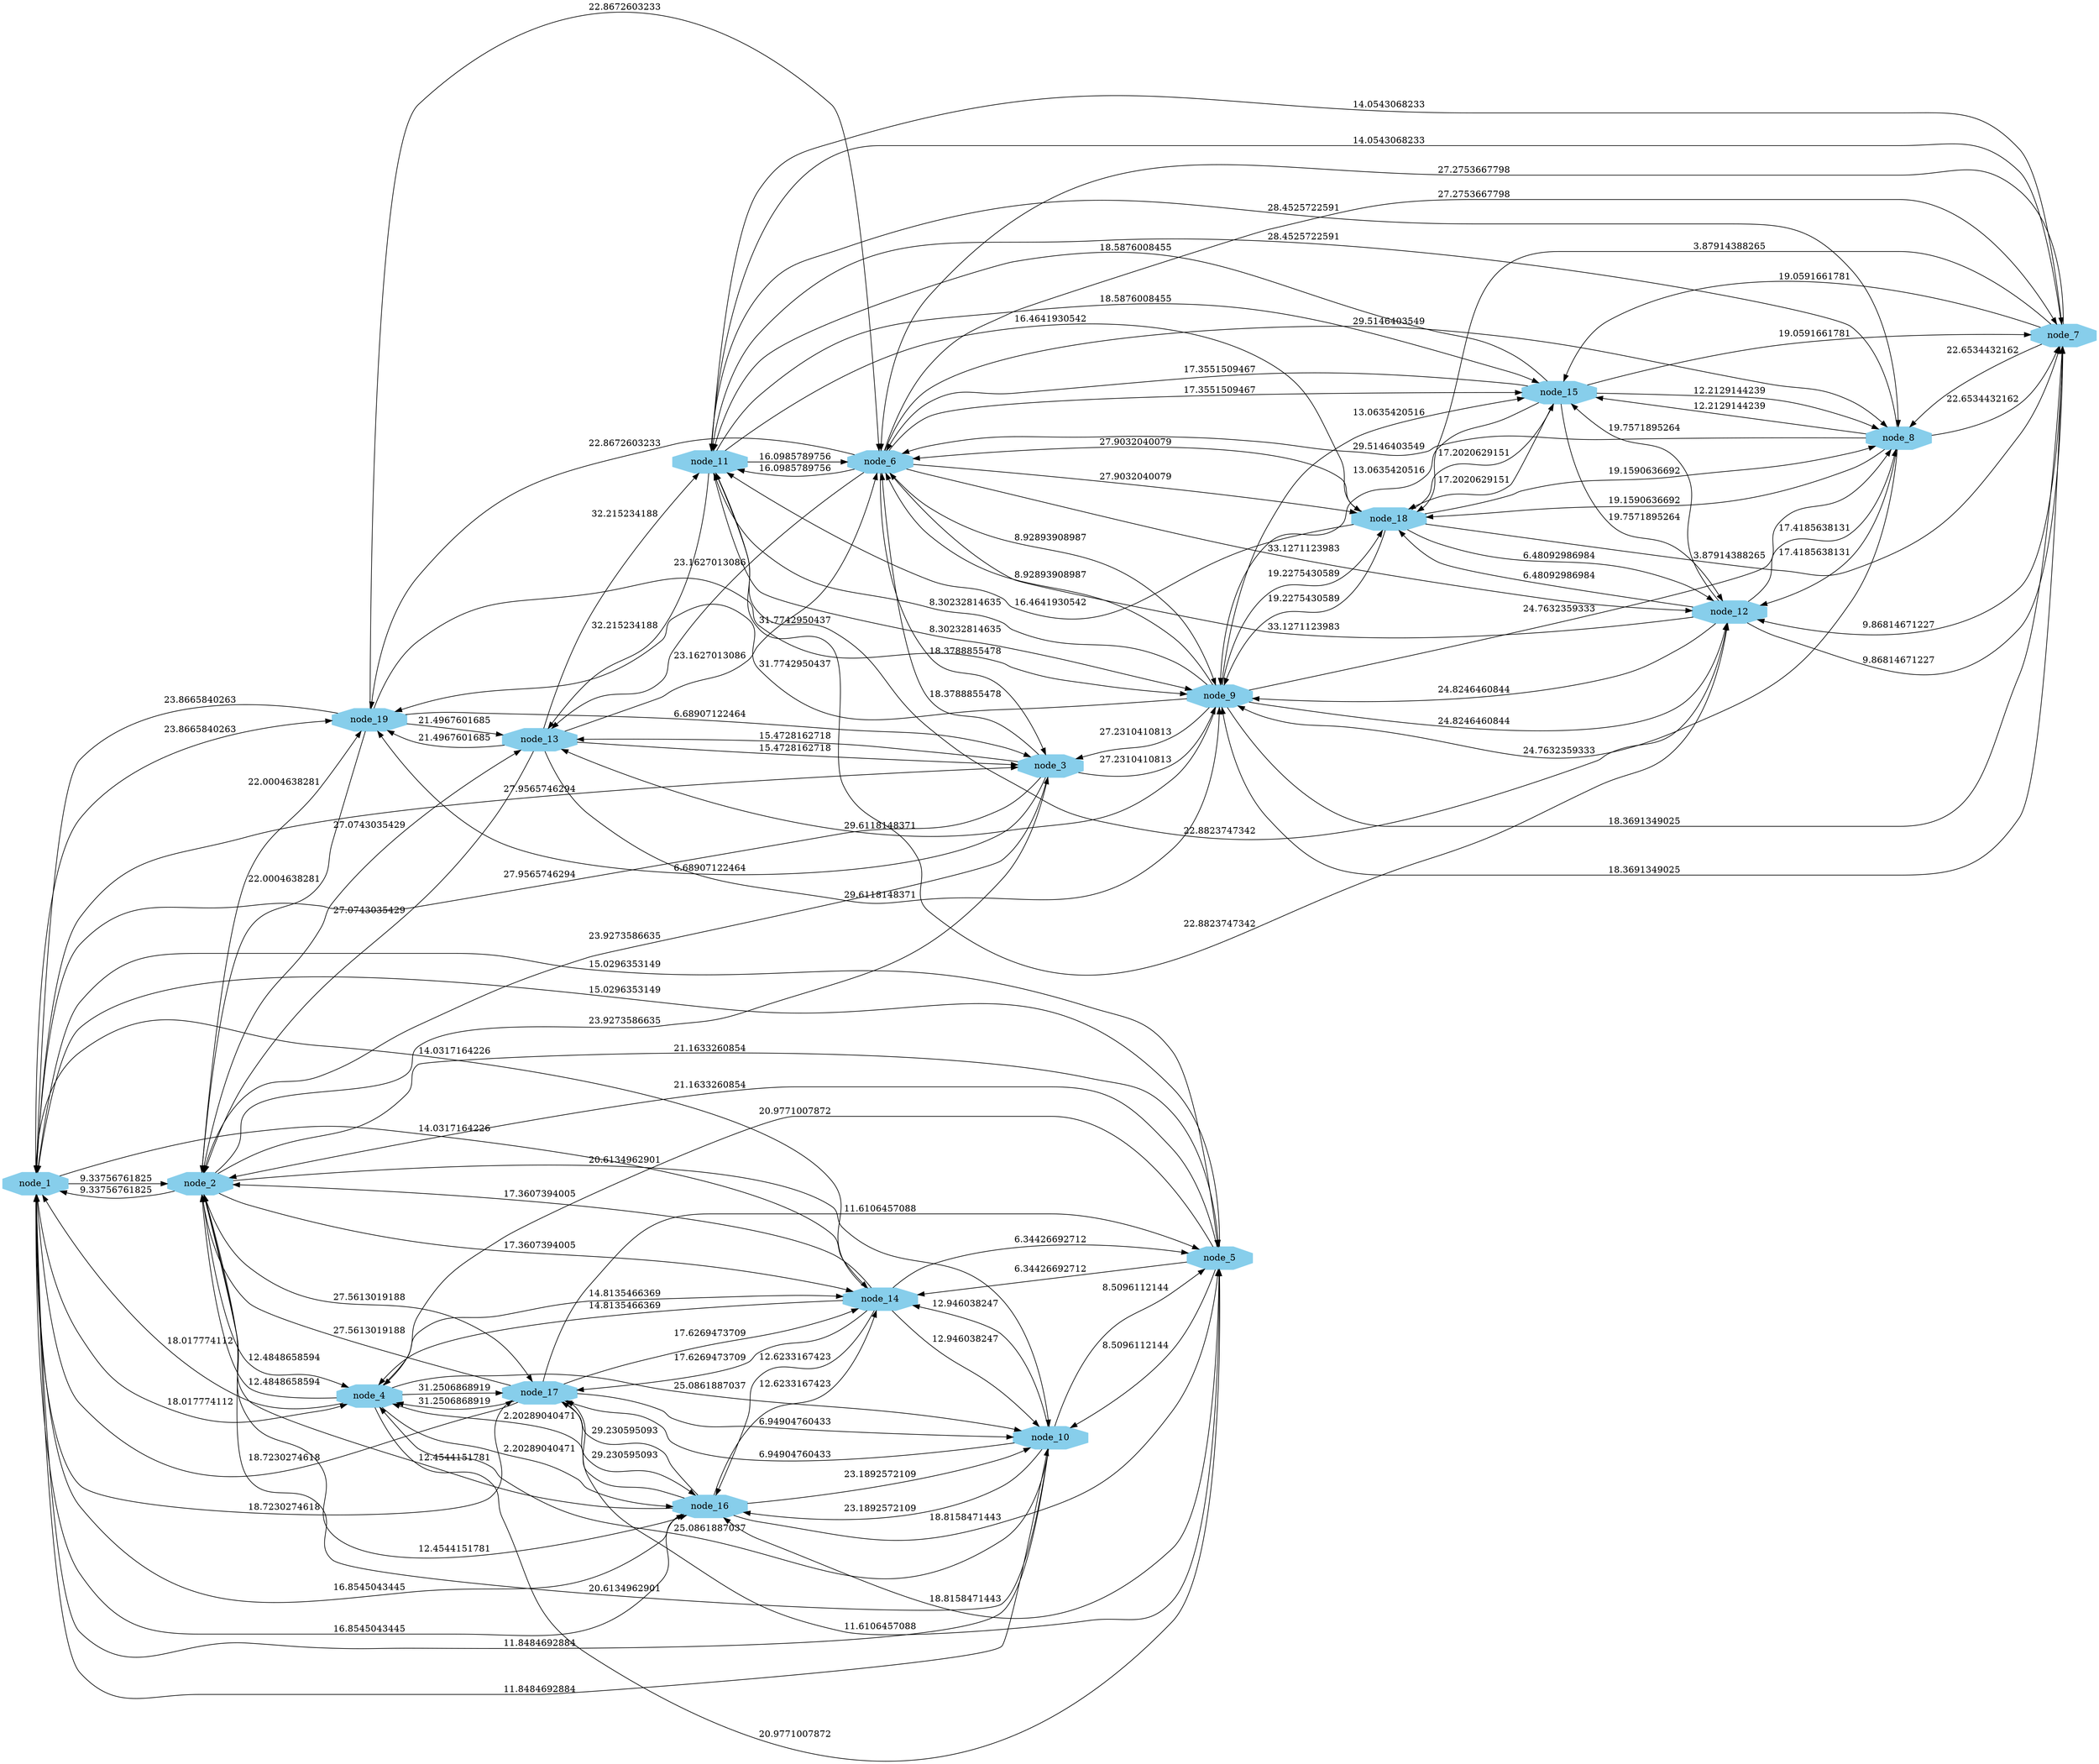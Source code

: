 digraph G {
node [width=.3,height=.3,shape=octagon,style=filled,color=skyblue];
overlap="false";
rankdir="LR";
aspect="1";
node_1 [pos="84.1430649156,76.5500636226!"];
node_2 [pos="81.2444155514,85.4263241466!"];
node_3 [pos="57.335655689,84.4830879869!"];
node_4 [pos="91.0062966878,93.2094823878!"];
node_5 [pos="98.9153136862,73.7804781015!"];
node_6 [pos="39.1338523413,87.0282380554!"];
node_7 [pos="12.6423744392,93.5203279758!"];
node_8 [pos="14.3930006305,70.9346290163!"];
node_9 [pos="30.6006670556,89.6570594927!"];
node_10 [pos="92.518158755,68.168892603!"];
node_11 [pos="26.3161898737,96.7684523189!"];
node_12 [pos="6.01691908955,86.2070755568!"];
node_13 [pos="58.3768167925,99.9208348087!"];
node_14 [pos="97.7402505117,80.0149748236!"];
node_15 [pos="24.1272933398,78.3101848715!"];
node_16 [pos="92.1966907873,91.3559214843!"];
node_17 [pos="96.4449374489,62.4356848014!"];
node_18 [pos="11.3741362966,89.8543588985!"];
node_19 [pos="60.3575482087,78.5155223653!"];
      node_13 -> node_9 [label="29.6118148371"];
      node_13 -> node_19 [label="21.4967601685"];
      node_13 -> node_6 [label="23.1627013086"];
      node_13 -> node_3 [label="15.4728162718"];
      node_13 -> node_2 [label="27.0743035429"];
      node_13 -> node_11 [label="32.215234188"];
      node_14 -> node_17 [label="17.6269473709"];
      node_14 -> node_16 [label="12.6233167423"];
      node_14 -> node_5 [label="6.34426692712"];
      node_14 -> node_4 [label="14.8135466369"];
      node_14 -> node_2 [label="17.3607394005"];
      node_14 -> node_1 [label="14.0317164226"];
      node_14 -> node_10 [label="12.946038247"];
      node_18 -> node_9 [label="19.2275430589"];
      node_18 -> node_8 [label="19.1590636692"];
      node_18 -> node_7 [label="3.87914388265"];
      node_18 -> node_6 [label="27.9032040079"];
      node_18 -> node_15 [label="17.2020629151"];
      node_18 -> node_12 [label="6.48092986984"];
      node_18 -> node_11 [label="16.4641930542"];
      node_19 -> node_3 [label="6.68907122464"];
      node_19 -> node_9 [label="31.7742950437"];
      node_19 -> node_6 [label="22.8672603233"];
      node_19 -> node_13 [label="21.4967601685"];
      node_19 -> node_2 [label="22.0004638281"];
      node_19 -> node_1 [label="23.8665840263"];
      node_9 -> node_13 [label="29.6118148371"];
      node_9 -> node_19 [label="31.7742950437"];
      node_9 -> node_8 [label="24.7632359333"];
      node_9 -> node_7 [label="18.3691349025"];
      node_9 -> node_6 [label="8.92893908987"];
      node_9 -> node_15 [label="13.0635420516"];
      node_9 -> node_18 [label="19.2275430589"];
      node_9 -> node_3 [label="27.2310410813"];
      node_9 -> node_12 [label="24.8246460844"];
      node_9 -> node_11 [label="8.30232814635"];
      node_8 -> node_9 [label="24.7632359333"];
      node_8 -> node_18 [label="19.1590636692"];
      node_8 -> node_7 [label="22.6534432162"];
      node_8 -> node_6 [label="29.5146403549"];
      node_8 -> node_15 [label="12.2129144239"];
      node_8 -> node_12 [label="17.4185638131"];
      node_8 -> node_11 [label="28.4525722591"];
      node_7 -> node_9 [label="18.3691349025"];
      node_7 -> node_8 [label="22.6534432162"];
      node_7 -> node_6 [label="27.2753667798"];
      node_7 -> node_15 [label="19.0591661781"];
      node_7 -> node_18 [label="3.87914388265"];
      node_7 -> node_12 [label="9.86814671227"];
      node_7 -> node_11 [label="14.0543068233"];
      node_6 -> node_19 [label="22.8672603233"];
      node_6 -> node_9 [label="8.92893908987"];
      node_6 -> node_8 [label="29.5146403549"];
      node_6 -> node_7 [label="27.2753667798"];
      node_6 -> node_13 [label="23.1627013086"];
      node_6 -> node_15 [label="17.3551509467"];
      node_6 -> node_18 [label="27.9032040079"];
      node_6 -> node_3 [label="18.3788855478"];
      node_6 -> node_12 [label="33.1271123983"];
      node_6 -> node_11 [label="16.0985789756"];
      node_5 -> node_14 [label="6.34426692712"];
      node_5 -> node_17 [label="11.6106457088"];
      node_5 -> node_16 [label="18.8158471443"];
      node_5 -> node_4 [label="20.9771007872"];
      node_5 -> node_2 [label="21.1633260854"];
      node_5 -> node_1 [label="15.0296353149"];
      node_5 -> node_10 [label="8.5096112144"];
      node_4 -> node_17 [label="31.2506868919"];
      node_4 -> node_16 [label="2.20289040471"];
      node_4 -> node_5 [label="20.9771007872"];
      node_4 -> node_14 [label="14.8135466369"];
      node_4 -> node_2 [label="12.4848658594"];
      node_4 -> node_1 [label="18.017774112"];
      node_4 -> node_10 [label="25.0861887037"];
      node_3 -> node_19 [label="6.68907122464"];
      node_3 -> node_9 [label="27.2310410813"];
      node_3 -> node_6 [label="18.3788855478"];
      node_3 -> node_13 [label="15.4728162718"];
      node_3 -> node_2 [label="23.9273586635"];
      node_3 -> node_1 [label="27.9565746294"];
      node_2 -> node_14 [label="17.3607394005"];
      node_2 -> node_19 [label="22.0004638281"];
      node_2 -> node_17 [label="27.5613019188"];
      node_2 -> node_3 [label="23.9273586635"];
      node_2 -> node_5 [label="21.1633260854"];
      node_2 -> node_4 [label="12.4848658594"];
      node_2 -> node_13 [label="27.0743035429"];
      node_2 -> node_1 [label="9.33756761825"];
      node_2 -> node_10 [label="20.6134962901"];
      node_2 -> node_16 [label="12.4544151781"];
      node_1 -> node_4 [label="18.017774112"];
      node_1 -> node_19 [label="23.8665840263"];
      node_1 -> node_17 [label="18.7230274618"];
      node_1 -> node_16 [label="16.8545043445"];
      node_1 -> node_5 [label="15.0296353149"];
      node_1 -> node_14 [label="14.0317164226"];
      node_1 -> node_3 [label="27.9565746294"];
      node_1 -> node_2 [label="9.33756761825"];
      node_1 -> node_10 [label="11.8484692884"];
      node_10 -> node_14 [label="12.946038247"];
      node_10 -> node_17 [label="6.94904760433"];
      node_10 -> node_16 [label="23.1892572109"];
      node_10 -> node_5 [label="8.5096112144"];
      node_10 -> node_4 [label="25.0861887037"];
      node_10 -> node_2 [label="20.6134962901"];
      node_10 -> node_1 [label="11.8484692884"];
      node_17 -> node_14 [label="17.6269473709"];
      node_17 -> node_16 [label="29.230595093"];
      node_17 -> node_5 [label="11.6106457088"];
      node_17 -> node_4 [label="31.2506868919"];
      node_17 -> node_2 [label="27.5613019188"];
      node_17 -> node_1 [label="18.7230274618"];
      node_17 -> node_10 [label="6.94904760433"];
      node_11 -> node_9 [label="8.30232814635"];
      node_11 -> node_8 [label="28.4525722591"];
      node_11 -> node_7 [label="14.0543068233"];
      node_11 -> node_6 [label="16.0985789756"];
      node_11 -> node_15 [label="18.5876008455"];
      node_11 -> node_18 [label="16.4641930542"];
      node_11 -> node_13 [label="32.215234188"];
      node_11 -> node_12 [label="22.8823747342"];
      node_16 -> node_14 [label="12.6233167423"];
      node_16 -> node_17 [label="29.230595093"];
      node_16 -> node_5 [label="18.8158471443"];
      node_16 -> node_4 [label="2.20289040471"];
      node_16 -> node_2 [label="12.4544151781"];
      node_16 -> node_1 [label="16.8545043445"];
      node_16 -> node_10 [label="23.1892572109"];
      node_15 -> node_9 [label="13.0635420516"];
      node_15 -> node_8 [label="12.2129144239"];
      node_15 -> node_7 [label="19.0591661781"];
      node_15 -> node_6 [label="17.3551509467"];
      node_15 -> node_18 [label="17.2020629151"];
      node_15 -> node_12 [label="19.7571895264"];
      node_15 -> node_11 [label="18.5876008455"];
      node_12 -> node_9 [label="24.8246460844"];
      node_12 -> node_8 [label="17.4185638131"];
      node_12 -> node_7 [label="9.86814671227"];
      node_12 -> node_6 [label="33.1271123983"];
      node_12 -> node_15 [label="19.7571895264"];
      node_12 -> node_18 [label="6.48092986984"];
      node_12 -> node_11 [label="22.8823747342"];
}